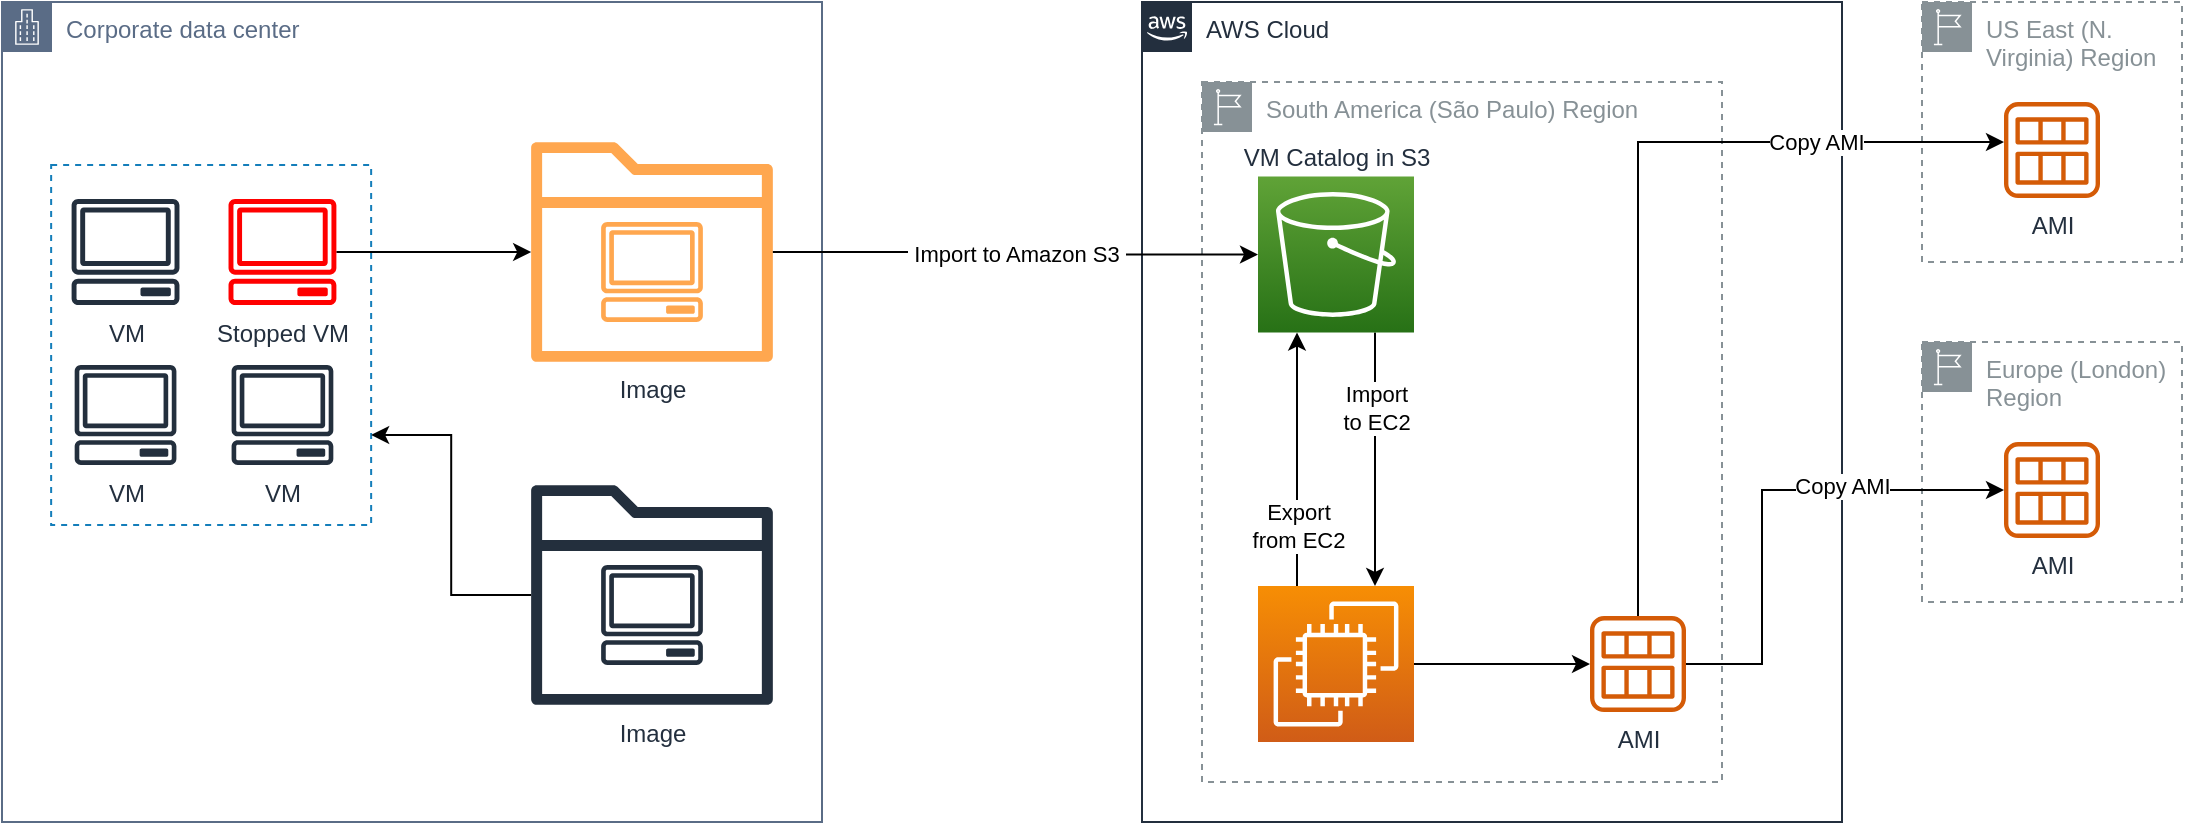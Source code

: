 <mxfile version="21.5.1" type="device">
  <diagram name="Page-1" id="FEctiO_oeIZwEktuB0cb">
    <mxGraphModel dx="2887" dy="840" grid="1" gridSize="10" guides="1" tooltips="1" connect="1" arrows="1" fold="1" page="1" pageScale="1" pageWidth="827" pageHeight="1169" math="0" shadow="0">
      <root>
        <mxCell id="0" />
        <mxCell id="1" parent="0" />
        <mxCell id="LAf_MlYnBMbvBjJ9eioa-26" value="Europe (London) Region" style="sketch=0;outlineConnect=0;gradientColor=none;html=1;whiteSpace=wrap;fontSize=12;fontStyle=0;shape=mxgraph.aws4.group;grIcon=mxgraph.aws4.group_region;strokeColor=#879196;fillColor=none;verticalAlign=top;align=left;spacingLeft=30;fontColor=#879196;dashed=1;" vertex="1" parent="1">
          <mxGeometry x="560" y="370" width="130" height="130" as="geometry" />
        </mxCell>
        <mxCell id="LAf_MlYnBMbvBjJ9eioa-25" value="US East (N. Virginia) Region" style="sketch=0;outlineConnect=0;gradientColor=none;html=1;whiteSpace=wrap;fontSize=12;fontStyle=0;shape=mxgraph.aws4.group;grIcon=mxgraph.aws4.group_region;strokeColor=#879196;fillColor=none;verticalAlign=top;align=left;spacingLeft=30;fontColor=#879196;dashed=1;" vertex="1" parent="1">
          <mxGeometry x="560" y="200" width="130" height="130" as="geometry" />
        </mxCell>
        <mxCell id="LAf_MlYnBMbvBjJ9eioa-1" value="Corporate data center" style="points=[[0,0],[0.25,0],[0.5,0],[0.75,0],[1,0],[1,0.25],[1,0.5],[1,0.75],[1,1],[0.75,1],[0.5,1],[0.25,1],[0,1],[0,0.75],[0,0.5],[0,0.25]];outlineConnect=0;gradientColor=none;html=1;whiteSpace=wrap;fontSize=12;fontStyle=0;container=1;pointerEvents=0;collapsible=0;recursiveResize=0;shape=mxgraph.aws4.group;grIcon=mxgraph.aws4.group_corporate_data_center;strokeColor=#5A6C86;fillColor=none;verticalAlign=top;align=left;spacingLeft=30;fontColor=#5A6C86;dashed=0;" vertex="1" parent="1">
          <mxGeometry x="-400" y="200" width="410" height="410" as="geometry" />
        </mxCell>
        <mxCell id="LAf_MlYnBMbvBjJ9eioa-12" value="" style="fillColor=none;strokeColor=#147EBA;dashed=1;verticalAlign=top;fontStyle=0;fontColor=#147EBA;whiteSpace=wrap;html=1;" vertex="1" parent="LAf_MlYnBMbvBjJ9eioa-1">
          <mxGeometry x="24.57" y="81.5" width="160" height="180" as="geometry" />
        </mxCell>
        <mxCell id="LAf_MlYnBMbvBjJ9eioa-3" value="VM" style="sketch=0;outlineConnect=0;fontColor=#232F3E;gradientColor=none;fillColor=#232F3D;strokeColor=none;dashed=0;verticalLabelPosition=bottom;verticalAlign=top;align=center;html=1;fontSize=12;fontStyle=0;aspect=fixed;pointerEvents=1;shape=mxgraph.aws4.client;" vertex="1" parent="LAf_MlYnBMbvBjJ9eioa-1">
          <mxGeometry x="34.57" y="98.5" width="54.39" height="53" as="geometry" />
        </mxCell>
        <mxCell id="LAf_MlYnBMbvBjJ9eioa-4" value="VM" style="sketch=0;outlineConnect=0;fontColor=#232F3E;gradientColor=none;fillColor=#232F3D;strokeColor=none;dashed=0;verticalLabelPosition=bottom;verticalAlign=top;align=center;html=1;fontSize=12;fontStyle=0;aspect=fixed;pointerEvents=1;shape=mxgraph.aws4.client;" vertex="1" parent="LAf_MlYnBMbvBjJ9eioa-1">
          <mxGeometry x="36.11" y="181.5" width="51.32" height="50" as="geometry" />
        </mxCell>
        <mxCell id="LAf_MlYnBMbvBjJ9eioa-5" value="VM" style="sketch=0;outlineConnect=0;fontColor=#232F3E;gradientColor=none;fillColor=#232F3D;strokeColor=none;dashed=0;verticalLabelPosition=bottom;verticalAlign=top;align=center;html=1;fontSize=12;fontStyle=0;aspect=fixed;pointerEvents=1;shape=mxgraph.aws4.client;" vertex="1" parent="LAf_MlYnBMbvBjJ9eioa-1">
          <mxGeometry x="114.57" y="181.5" width="51.32" height="50" as="geometry" />
        </mxCell>
        <mxCell id="LAf_MlYnBMbvBjJ9eioa-15" style="edgeStyle=orthogonalEdgeStyle;rounded=0;orthogonalLoop=1;jettySize=auto;html=1;" edge="1" parent="LAf_MlYnBMbvBjJ9eioa-1" source="LAf_MlYnBMbvBjJ9eioa-6" target="LAf_MlYnBMbvBjJ9eioa-10">
          <mxGeometry relative="1" as="geometry" />
        </mxCell>
        <mxCell id="LAf_MlYnBMbvBjJ9eioa-6" value="Stopped VM" style="sketch=0;outlineConnect=0;fontColor=#232F3E;gradientColor=none;fillColor=#ff0000;strokeColor=none;dashed=0;verticalLabelPosition=bottom;verticalAlign=top;align=center;html=1;fontSize=12;fontStyle=0;aspect=fixed;pointerEvents=1;shape=mxgraph.aws4.client;" vertex="1" parent="LAf_MlYnBMbvBjJ9eioa-1">
          <mxGeometry x="113.03" y="98.5" width="54.39" height="53" as="geometry" />
        </mxCell>
        <mxCell id="LAf_MlYnBMbvBjJ9eioa-13" style="edgeStyle=orthogonalEdgeStyle;rounded=0;orthogonalLoop=1;jettySize=auto;html=1;entryX=1;entryY=0.75;entryDx=0;entryDy=0;" edge="1" parent="LAf_MlYnBMbvBjJ9eioa-1" source="LAf_MlYnBMbvBjJ9eioa-7" target="LAf_MlYnBMbvBjJ9eioa-12">
          <mxGeometry relative="1" as="geometry" />
        </mxCell>
        <mxCell id="LAf_MlYnBMbvBjJ9eioa-7" value="Image" style="sketch=0;outlineConnect=0;fontColor=#232F3E;gradientColor=none;fillColor=#232F3D;strokeColor=none;dashed=0;verticalLabelPosition=bottom;verticalAlign=top;align=center;html=1;fontSize=12;fontStyle=0;aspect=fixed;pointerEvents=1;shape=mxgraph.aws4.folder;" vertex="1" parent="LAf_MlYnBMbvBjJ9eioa-1">
          <mxGeometry x="264.57" y="241.5" width="120.85" height="110" as="geometry" />
        </mxCell>
        <mxCell id="LAf_MlYnBMbvBjJ9eioa-9" value="" style="sketch=0;outlineConnect=0;fontColor=#232F3E;gradientColor=none;fillColor=#232F3D;strokeColor=none;dashed=0;verticalLabelPosition=bottom;verticalAlign=top;align=center;html=1;fontSize=12;fontStyle=0;aspect=fixed;pointerEvents=1;shape=mxgraph.aws4.client;" vertex="1" parent="LAf_MlYnBMbvBjJ9eioa-1">
          <mxGeometry x="299.34" y="281.5" width="51.32" height="50" as="geometry" />
        </mxCell>
        <mxCell id="LAf_MlYnBMbvBjJ9eioa-10" value="Image" style="sketch=0;outlineConnect=0;fontColor=#232F3E;gradientColor=none;fillColor=#FFA74F;strokeColor=none;dashed=0;verticalLabelPosition=bottom;verticalAlign=top;align=center;html=1;fontSize=12;fontStyle=0;aspect=fixed;pointerEvents=1;shape=mxgraph.aws4.folder;" vertex="1" parent="LAf_MlYnBMbvBjJ9eioa-1">
          <mxGeometry x="264.57" y="70" width="120.85" height="110" as="geometry" />
        </mxCell>
        <mxCell id="LAf_MlYnBMbvBjJ9eioa-11" value="" style="sketch=0;outlineConnect=0;fontColor=#232F3E;gradientColor=none;fillColor=#FFA74F;strokeColor=none;dashed=0;verticalLabelPosition=bottom;verticalAlign=top;align=center;html=1;fontSize=12;fontStyle=0;aspect=fixed;pointerEvents=1;shape=mxgraph.aws4.client;" vertex="1" parent="LAf_MlYnBMbvBjJ9eioa-1">
          <mxGeometry x="299.34" y="110" width="51.32" height="50" as="geometry" />
        </mxCell>
        <mxCell id="LAf_MlYnBMbvBjJ9eioa-2" value="AWS Cloud" style="points=[[0,0],[0.25,0],[0.5,0],[0.75,0],[1,0],[1,0.25],[1,0.5],[1,0.75],[1,1],[0.75,1],[0.5,1],[0.25,1],[0,1],[0,0.75],[0,0.5],[0,0.25]];outlineConnect=0;gradientColor=none;html=1;whiteSpace=wrap;fontSize=12;fontStyle=0;container=1;pointerEvents=0;collapsible=0;recursiveResize=0;shape=mxgraph.aws4.group;grIcon=mxgraph.aws4.group_aws_cloud_alt;strokeColor=#232F3E;fillColor=none;verticalAlign=top;align=left;spacingLeft=30;fontColor=#232F3E;dashed=0;" vertex="1" parent="1">
          <mxGeometry x="170" y="200" width="350" height="410" as="geometry" />
        </mxCell>
        <mxCell id="LAf_MlYnBMbvBjJ9eioa-29" value="South America (São Paulo) Region" style="sketch=0;outlineConnect=0;gradientColor=none;html=1;whiteSpace=wrap;fontSize=12;fontStyle=0;shape=mxgraph.aws4.group;grIcon=mxgraph.aws4.group_region;strokeColor=#879196;fillColor=none;verticalAlign=top;align=left;spacingLeft=30;fontColor=#879196;dashed=1;" vertex="1" parent="LAf_MlYnBMbvBjJ9eioa-2">
          <mxGeometry x="30" y="40" width="260" height="350" as="geometry" />
        </mxCell>
        <mxCell id="LAf_MlYnBMbvBjJ9eioa-21" value="Import&lt;br&gt;to EC2" style="edgeStyle=orthogonalEdgeStyle;rounded=0;orthogonalLoop=1;jettySize=auto;html=1;exitX=0.75;exitY=1;exitDx=0;exitDy=0;exitPerimeter=0;entryX=0.75;entryY=0;entryDx=0;entryDy=0;entryPerimeter=0;" edge="1" parent="LAf_MlYnBMbvBjJ9eioa-2" source="LAf_MlYnBMbvBjJ9eioa-16" target="LAf_MlYnBMbvBjJ9eioa-19">
          <mxGeometry x="-0.412" relative="1" as="geometry">
            <mxPoint as="offset" />
          </mxGeometry>
        </mxCell>
        <mxCell id="LAf_MlYnBMbvBjJ9eioa-16" value="VM Catalog in S3" style="sketch=0;points=[[0,0,0],[0.25,0,0],[0.5,0,0],[0.75,0,0],[1,0,0],[0,1,0],[0.25,1,0],[0.5,1,0],[0.75,1,0],[1,1,0],[0,0.25,0],[0,0.5,0],[0,0.75,0],[1,0.25,0],[1,0.5,0],[1,0.75,0]];outlineConnect=0;fontColor=#232F3E;gradientColor=#60A337;gradientDirection=north;fillColor=#277116;strokeColor=#ffffff;dashed=0;verticalLabelPosition=top;verticalAlign=bottom;align=center;html=1;fontSize=12;fontStyle=0;aspect=fixed;shape=mxgraph.aws4.resourceIcon;resIcon=mxgraph.aws4.s3;labelPosition=center;" vertex="1" parent="LAf_MlYnBMbvBjJ9eioa-2">
          <mxGeometry x="58" y="87.25" width="78" height="78" as="geometry" />
        </mxCell>
        <mxCell id="LAf_MlYnBMbvBjJ9eioa-20" value="Export&lt;br&gt;from EC2" style="edgeStyle=orthogonalEdgeStyle;rounded=0;orthogonalLoop=1;jettySize=auto;html=1;exitX=0.25;exitY=0;exitDx=0;exitDy=0;exitPerimeter=0;entryX=0.25;entryY=1;entryDx=0;entryDy=0;entryPerimeter=0;" edge="1" parent="LAf_MlYnBMbvBjJ9eioa-2" source="LAf_MlYnBMbvBjJ9eioa-19" target="LAf_MlYnBMbvBjJ9eioa-16">
          <mxGeometry x="-0.529" relative="1" as="geometry">
            <mxPoint as="offset" />
          </mxGeometry>
        </mxCell>
        <mxCell id="LAf_MlYnBMbvBjJ9eioa-28" style="edgeStyle=orthogonalEdgeStyle;rounded=0;orthogonalLoop=1;jettySize=auto;html=1;" edge="1" parent="LAf_MlYnBMbvBjJ9eioa-2" source="LAf_MlYnBMbvBjJ9eioa-19" target="LAf_MlYnBMbvBjJ9eioa-27">
          <mxGeometry relative="1" as="geometry" />
        </mxCell>
        <mxCell id="LAf_MlYnBMbvBjJ9eioa-19" value="" style="sketch=0;points=[[0,0,0],[0.25,0,0],[0.5,0,0],[0.75,0,0],[1,0,0],[0,1,0],[0.25,1,0],[0.5,1,0],[0.75,1,0],[1,1,0],[0,0.25,0],[0,0.5,0],[0,0.75,0],[1,0.25,0],[1,0.5,0],[1,0.75,0]];outlineConnect=0;fontColor=#232F3E;gradientColor=#F78E04;gradientDirection=north;fillColor=#D05C17;strokeColor=#ffffff;dashed=0;verticalLabelPosition=bottom;verticalAlign=top;align=center;html=1;fontSize=12;fontStyle=0;aspect=fixed;shape=mxgraph.aws4.resourceIcon;resIcon=mxgraph.aws4.ec2;" vertex="1" parent="LAf_MlYnBMbvBjJ9eioa-2">
          <mxGeometry x="58" y="292" width="78" height="78" as="geometry" />
        </mxCell>
        <mxCell id="LAf_MlYnBMbvBjJ9eioa-27" value="AMI" style="sketch=0;outlineConnect=0;fontColor=#232F3E;gradientColor=none;fillColor=#D45B07;strokeColor=none;dashed=0;verticalLabelPosition=bottom;verticalAlign=top;align=center;html=1;fontSize=12;fontStyle=0;aspect=fixed;pointerEvents=1;shape=mxgraph.aws4.ami;" vertex="1" parent="LAf_MlYnBMbvBjJ9eioa-2">
          <mxGeometry x="224" y="307" width="48" height="48" as="geometry" />
        </mxCell>
        <mxCell id="LAf_MlYnBMbvBjJ9eioa-17" value="&amp;nbsp;Import to Amazon S3&amp;nbsp;" style="edgeStyle=orthogonalEdgeStyle;rounded=0;orthogonalLoop=1;jettySize=auto;html=1;entryX=0;entryY=0.5;entryDx=0;entryDy=0;entryPerimeter=0;" edge="1" parent="1" source="LAf_MlYnBMbvBjJ9eioa-10" target="LAf_MlYnBMbvBjJ9eioa-16">
          <mxGeometry relative="1" as="geometry" />
        </mxCell>
        <mxCell id="LAf_MlYnBMbvBjJ9eioa-23" value="AMI" style="sketch=0;outlineConnect=0;fontColor=#232F3E;gradientColor=none;fillColor=#D45B07;strokeColor=none;dashed=0;verticalLabelPosition=bottom;verticalAlign=top;align=center;html=1;fontSize=12;fontStyle=0;aspect=fixed;pointerEvents=1;shape=mxgraph.aws4.ami;" vertex="1" parent="1">
          <mxGeometry x="601" y="250" width="48" height="48" as="geometry" />
        </mxCell>
        <mxCell id="LAf_MlYnBMbvBjJ9eioa-24" value="AMI" style="sketch=0;outlineConnect=0;fontColor=#232F3E;gradientColor=none;fillColor=#D45B07;strokeColor=none;dashed=0;verticalLabelPosition=bottom;verticalAlign=top;align=center;html=1;fontSize=12;fontStyle=0;aspect=fixed;pointerEvents=1;shape=mxgraph.aws4.ami;" vertex="1" parent="1">
          <mxGeometry x="601" y="420" width="48" height="48" as="geometry" />
        </mxCell>
        <mxCell id="LAf_MlYnBMbvBjJ9eioa-30" style="edgeStyle=orthogonalEdgeStyle;rounded=0;orthogonalLoop=1;jettySize=auto;html=1;" edge="1" parent="1" source="LAf_MlYnBMbvBjJ9eioa-27" target="LAf_MlYnBMbvBjJ9eioa-24">
          <mxGeometry relative="1" as="geometry">
            <Array as="points">
              <mxPoint x="480" y="531" />
              <mxPoint x="480" y="444" />
            </Array>
          </mxGeometry>
        </mxCell>
        <mxCell id="LAf_MlYnBMbvBjJ9eioa-35" value="Copy AMI" style="edgeLabel;html=1;align=center;verticalAlign=middle;resizable=0;points=[];" vertex="1" connectable="0" parent="LAf_MlYnBMbvBjJ9eioa-30">
          <mxGeometry x="0.431" y="1" relative="1" as="geometry">
            <mxPoint x="-11" y="-1" as="offset" />
          </mxGeometry>
        </mxCell>
        <mxCell id="LAf_MlYnBMbvBjJ9eioa-31" style="edgeStyle=orthogonalEdgeStyle;rounded=0;orthogonalLoop=1;jettySize=auto;html=1;" edge="1" parent="1" source="LAf_MlYnBMbvBjJ9eioa-27" target="LAf_MlYnBMbvBjJ9eioa-23">
          <mxGeometry relative="1" as="geometry">
            <Array as="points">
              <mxPoint x="418" y="270" />
            </Array>
          </mxGeometry>
        </mxCell>
        <mxCell id="LAf_MlYnBMbvBjJ9eioa-34" value="Copy AMI" style="edgeLabel;html=1;align=center;verticalAlign=middle;resizable=0;points=[];" vertex="1" connectable="0" parent="LAf_MlYnBMbvBjJ9eioa-31">
          <mxGeometry x="0.552" relative="1" as="geometry">
            <mxPoint as="offset" />
          </mxGeometry>
        </mxCell>
      </root>
    </mxGraphModel>
  </diagram>
</mxfile>
